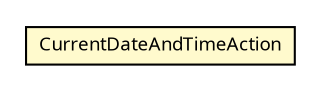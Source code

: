 #!/usr/local/bin/dot
#
# Class diagram 
# Generated by UMLGraph version R5_6 (http://www.umlgraph.org/)
#

digraph G {
	edge [fontname="Trebuchet MS",fontsize=10,labelfontname="Trebuchet MS",labelfontsize=10];
	node [fontname="Trebuchet MS",fontsize=10,shape=plaintext];
	nodesep=0.25;
	ranksep=0.5;
	// se.cambio.cds.gdl.editor.view.menubar.CurrentDateAndTimeAction
	c120242 [label=<<table title="se.cambio.cds.gdl.editor.view.menubar.CurrentDateAndTimeAction" border="0" cellborder="1" cellspacing="0" cellpadding="2" port="p" bgcolor="lemonChiffon" href="./CurrentDateAndTimeAction.html">
		<tr><td><table border="0" cellspacing="0" cellpadding="1">
<tr><td align="center" balign="center"><font face="Trebuchet MS"> CurrentDateAndTimeAction </font></td></tr>
		</table></td></tr>
		</table>>, URL="./CurrentDateAndTimeAction.html", fontname="Trebuchet MS", fontcolor="black", fontsize=9.0];
}

